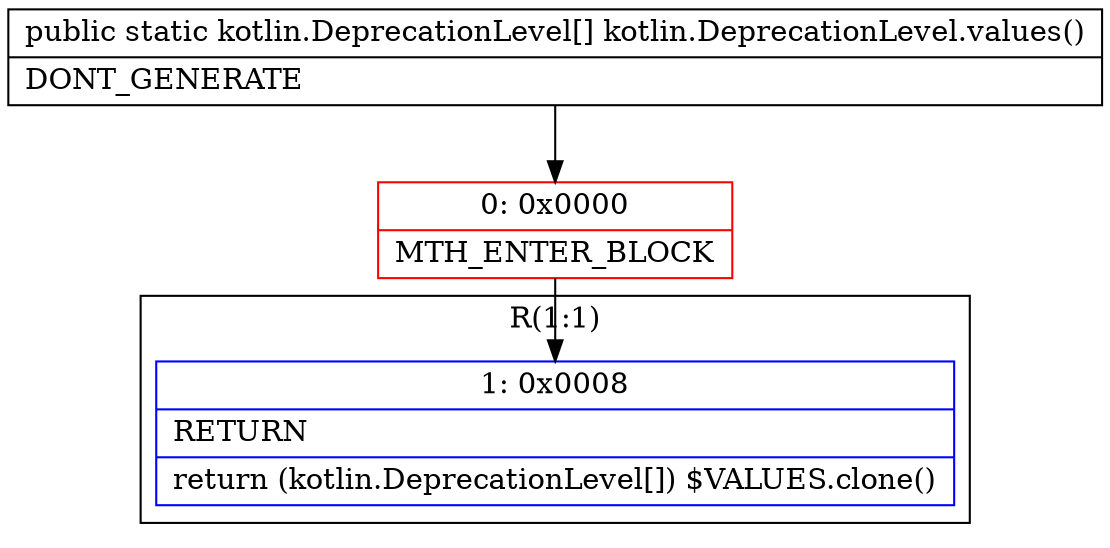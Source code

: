 digraph "CFG forkotlin.DeprecationLevel.values()[Lkotlin\/DeprecationLevel;" {
subgraph cluster_Region_1726927962 {
label = "R(1:1)";
node [shape=record,color=blue];
Node_1 [shape=record,label="{1\:\ 0x0008|RETURN\l|return (kotlin.DeprecationLevel[]) $VALUES.clone()\l}"];
}
Node_0 [shape=record,color=red,label="{0\:\ 0x0000|MTH_ENTER_BLOCK\l}"];
MethodNode[shape=record,label="{public static kotlin.DeprecationLevel[] kotlin.DeprecationLevel.values()  | DONT_GENERATE\l}"];
MethodNode -> Node_0;
Node_0 -> Node_1;
}


